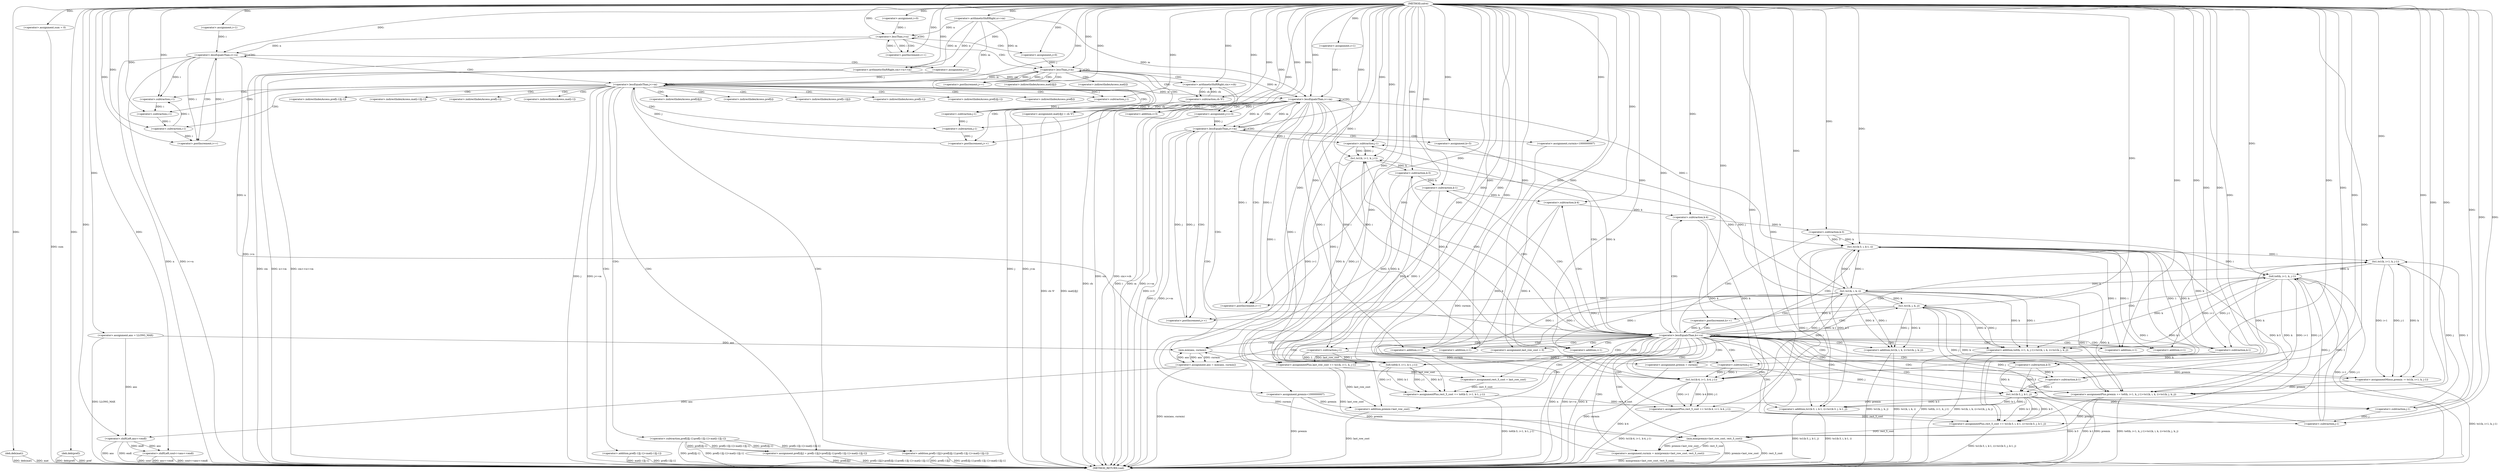 digraph "solve" {  
"1001054" [label = "(METHOD,solve)" ]
"1001341" [label = "(METHOD_RETURN,void)" ]
"1001058" [label = "(<operator>.arithmeticShiftRight,cin>>n>>m)" ]
"1001099" [label = "(deb,deb(mat))" ]
"1001102" [label = "(<operator>.assignment,sum = 0)" ]
"1001169" [label = "(<operator>.assignment,ans = LLONG_MAX)" ]
"1001172" [label = "(deb,deb(pref))" ]
"1001336" [label = "(<operator>.shiftLeft,cout<<ans<<endl)" ]
"1001066" [label = "(<operator>.assignment,i=0)" ]
"1001069" [label = "(<operator>.lessThan,i<n)" ]
"1001072" [label = "(<operator>.postIncrement,i++)" ]
"1001107" [label = "(<operator>.assignment,i=1)" ]
"1001110" [label = "(<operator>.lessEqualsThan,i<=n)" ]
"1001113" [label = "(<operator>.postIncrement,i++)" ]
"1001176" [label = "(<operator>.assignment,i=1)" ]
"1001179" [label = "(<operator>.lessEqualsThan,i<=m)" ]
"1001182" [label = "(<operator>.postIncrement,i++)" ]
"1001060" [label = "(<operator>.arithmeticShiftRight,n>>m)" ]
"1001338" [label = "(<operator>.shiftLeft,ans<<endl)" ]
"1001077" [label = "(<operator>.assignment,j=0)" ]
"1001080" [label = "(<operator>.lessThan,j<m)" ]
"1001083" [label = "(<operator>.postIncrement,j++)" ]
"1001118" [label = "(<operator>.assignment,j=1)" ]
"1001121" [label = "(<operator>.lessEqualsThan,j<=m)" ]
"1001124" [label = "(<operator>.postIncrement,j++)" ]
"1001187" [label = "(<operator>.assignment,j=i+3)" ]
"1001192" [label = "(<operator>.lessEqualsThan,j<=m)" ]
"1001195" [label = "(<operator>.postIncrement,j++)" ]
"1001087" [label = "(<operator>.arithmeticShiftRight,cin>>ch)" ]
"1001090" [label = "(<operator>.assignment,mat[i][j] = ch-'0')" ]
"1001127" [label = "(<operator>.assignment,pref[i][j] = pref[i-1][j]+pref[i][j-1]-pref[i-1][j-1]+mat[i-1][j-1])" ]
"1001199" [label = "(<operator>.assignment,premin=1000000007)" ]
"1001203" [label = "(<operator>.assignment,curmin=1000000007)" ]
"1001189" [label = "(<operator>.addition,i+3)" ]
"1001208" [label = "(<operator>.assignment,k=5)" ]
"1001211" [label = "(<operator>.lessEqualsThan,k<=n)" ]
"1001214" [label = "(<operator>.postIncrement,k++)" ]
"1001096" [label = "(<operator>.subtraction,ch-'0')" ]
"1001133" [label = "(<operator>.addition,pref[i-1][j]+pref[i][j-1]-pref[i-1][j-1]+mat[i-1][j-1])" ]
"1001218" [label = "(<operator>.assignment,last_row_cost = 0)" ]
"1001221" [label = "(<operator>.assignmentPlus,last_row_cost += to1(k, i+1, k, j-1))" ]
"1001233" [label = "(<operator>.assignment,rect_5_cost = last_row_cost)" ]
"1001236" [label = "(<operator>.assignmentPlus,rect_5_cost += to0(k-3, i+1, k-1, j-1))" ]
"1001251" [label = "(<operator>.assignmentPlus,rect_5_cost += to1(k-4, i+1, k-4, j-1))" ]
"1001266" [label = "(<operator>.assignmentPlus,rect_5_cost += to1(k-3, i, k-1, i)+to1(k-3, j, k-1, j))" ]
"1001287" [label = "(<operator>.assignment,curmin = min(premin+last_row_cost, rect_5_cost))" ]
"1001294" [label = "(<operator>.assignment,ans = min(ans, curmin))" ]
"1001299" [label = "(<operator>.assignment,premin = curmin)" ]
"1001302" [label = "(<operator>.assignmentMinus,premin -= to1(k, i+1, k, j-1))" ]
"1001313" [label = "(<operator>.assignmentPlus,premin += to0(k, i+1, k, j-1)+to1(k, i, k, i)+to1(k, j, k, j))" ]
"1001141" [label = "(<operator>.subtraction,pref[i][j-1]-pref[i-1][j-1]+mat[i-1][j-1])" ]
"1001149" [label = "(<operator>.addition,pref[i-1][j-1]+mat[i-1][j-1])" ]
"1001223" [label = "(to1,to1(k, i+1, k, j-1))" ]
"1001238" [label = "(to0,to0(k-3, i+1, k-1, j-1))" ]
"1001253" [label = "(to1,to1(k-4, i+1, k-4, j-1))" ]
"1001268" [label = "(<operator>.addition,to1(k-3, i, k-1, i)+to1(k-3, j, k-1, j))" ]
"1001289" [label = "(min,min(premin+last_row_cost, rect_5_cost))" ]
"1001296" [label = "(min,min(ans, curmin))" ]
"1001304" [label = "(to1,to1(k, i+1, k, j-1))" ]
"1001315" [label = "(<operator>.addition,to0(k, i+1, k, j-1)+to1(k, i, k, i)+to1(k, j, k, j))" ]
"1001137" [label = "(<operator>.subtraction,i-1)" ]
"1001146" [label = "(<operator>.subtraction,j-1)" ]
"1001225" [label = "(<operator>.addition,i+1)" ]
"1001229" [label = "(<operator>.subtraction,j-1)" ]
"1001239" [label = "(<operator>.subtraction,k-3)" ]
"1001242" [label = "(<operator>.addition,i+1)" ]
"1001245" [label = "(<operator>.subtraction,k-1)" ]
"1001248" [label = "(<operator>.subtraction,j-1)" ]
"1001254" [label = "(<operator>.subtraction,k-4)" ]
"1001257" [label = "(<operator>.addition,i+1)" ]
"1001260" [label = "(<operator>.subtraction,k-4)" ]
"1001263" [label = "(<operator>.subtraction,j-1)" ]
"1001269" [label = "(to1,to1(k-3, i, k-1, i))" ]
"1001278" [label = "(to1,to1(k-3, j, k-1, j))" ]
"1001290" [label = "(<operator>.addition,premin+last_row_cost)" ]
"1001306" [label = "(<operator>.addition,i+1)" ]
"1001310" [label = "(<operator>.subtraction,j-1)" ]
"1001316" [label = "(to0,to0(k, i+1, k, j-1))" ]
"1001325" [label = "(<operator>.addition,to1(k, i, k, i)+to1(k, j, k, j))" ]
"1001156" [label = "(<operator>.subtraction,j-1)" ]
"1001165" [label = "(<operator>.subtraction,j-1)" ]
"1001270" [label = "(<operator>.subtraction,k-3)" ]
"1001274" [label = "(<operator>.subtraction,k-1)" ]
"1001279" [label = "(<operator>.subtraction,k-3)" ]
"1001283" [label = "(<operator>.subtraction,k-1)" ]
"1001318" [label = "(<operator>.addition,i+1)" ]
"1001322" [label = "(<operator>.subtraction,j-1)" ]
"1001326" [label = "(to1,to1(k, i, k, i))" ]
"1001331" [label = "(to1,to1(k, j, k, j))" ]
"1001153" [label = "(<operator>.subtraction,i-1)" ]
"1001162" [label = "(<operator>.subtraction,i-1)" ]
"1001091" [label = "(<operator>.indirectIndexAccess,mat[i][j])" ]
"1001128" [label = "(<operator>.indirectIndexAccess,pref[i][j])" ]
"1001092" [label = "(<operator>.indirectIndexAccess,mat[i])" ]
"1001129" [label = "(<operator>.indirectIndexAccess,pref[i])" ]
"1001134" [label = "(<operator>.indirectIndexAccess,pref[i-1][j])" ]
"1001135" [label = "(<operator>.indirectIndexAccess,pref[i-1])" ]
"1001142" [label = "(<operator>.indirectIndexAccess,pref[i][j-1])" ]
"1001143" [label = "(<operator>.indirectIndexAccess,pref[i])" ]
"1001150" [label = "(<operator>.indirectIndexAccess,pref[i-1][j-1])" ]
"1001159" [label = "(<operator>.indirectIndexAccess,mat[i-1][j-1])" ]
"1001151" [label = "(<operator>.indirectIndexAccess,pref[i-1])" ]
"1001160" [label = "(<operator>.indirectIndexAccess,mat[i-1])" ]
  "1001058" -> "1001341"  [ label = "DDG: cin"] 
  "1001058" -> "1001341"  [ label = "DDG: n>>m"] 
  "1001058" -> "1001341"  [ label = "DDG: cin>>n>>m"] 
  "1001069" -> "1001341"  [ label = "DDG: i<n"] 
  "1001099" -> "1001341"  [ label = "DDG: mat"] 
  "1001099" -> "1001341"  [ label = "DDG: deb(mat)"] 
  "1001102" -> "1001341"  [ label = "DDG: sum"] 
  "1001110" -> "1001341"  [ label = "DDG: n"] 
  "1001110" -> "1001341"  [ label = "DDG: i<=n"] 
  "1001172" -> "1001341"  [ label = "DDG: pref"] 
  "1001172" -> "1001341"  [ label = "DDG: deb(pref)"] 
  "1001179" -> "1001341"  [ label = "DDG: i"] 
  "1001179" -> "1001341"  [ label = "DDG: m"] 
  "1001179" -> "1001341"  [ label = "DDG: i<=m"] 
  "1001338" -> "1001341"  [ label = "DDG: ans"] 
  "1001336" -> "1001341"  [ label = "DDG: ans<<endl"] 
  "1001336" -> "1001341"  [ label = "DDG: cout<<ans<<endl"] 
  "1001187" -> "1001341"  [ label = "DDG: i+3"] 
  "1001192" -> "1001341"  [ label = "DDG: j"] 
  "1001192" -> "1001341"  [ label = "DDG: j<=m"] 
  "1001199" -> "1001341"  [ label = "DDG: premin"] 
  "1001203" -> "1001341"  [ label = "DDG: curmin"] 
  "1001211" -> "1001341"  [ label = "DDG: k"] 
  "1001211" -> "1001341"  [ label = "DDG: n"] 
  "1001211" -> "1001341"  [ label = "DDG: k<=n"] 
  "1001236" -> "1001341"  [ label = "DDG: to0(k-3, i+1, k-1, j-1)"] 
  "1001253" -> "1001341"  [ label = "DDG: k-4"] 
  "1001251" -> "1001341"  [ label = "DDG: to1(k-4, i+1, k-4, j-1)"] 
  "1001268" -> "1001341"  [ label = "DDG: to1(k-3, i, k-1, i)"] 
  "1001278" -> "1001341"  [ label = "DDG: k-3"] 
  "1001278" -> "1001341"  [ label = "DDG: k-1"] 
  "1001268" -> "1001341"  [ label = "DDG: to1(k-3, j, k-1, j)"] 
  "1001266" -> "1001341"  [ label = "DDG: to1(k-3, i, k-1, i)+to1(k-3, j, k-1, j)"] 
  "1001290" -> "1001341"  [ label = "DDG: last_row_cost"] 
  "1001289" -> "1001341"  [ label = "DDG: premin+last_row_cost"] 
  "1001289" -> "1001341"  [ label = "DDG: rect_5_cost"] 
  "1001287" -> "1001341"  [ label = "DDG: min(premin+last_row_cost, rect_5_cost)"] 
  "1001294" -> "1001341"  [ label = "DDG: min(ans, curmin)"] 
  "1001299" -> "1001341"  [ label = "DDG: curmin"] 
  "1001302" -> "1001341"  [ label = "DDG: to1(k, i+1, k, j-1)"] 
  "1001313" -> "1001341"  [ label = "DDG: premin"] 
  "1001316" -> "1001341"  [ label = "DDG: i+1"] 
  "1001316" -> "1001341"  [ label = "DDG: j-1"] 
  "1001315" -> "1001341"  [ label = "DDG: to0(k, i+1, k, j-1)"] 
  "1001325" -> "1001341"  [ label = "DDG: to1(k, i, k, i)"] 
  "1001325" -> "1001341"  [ label = "DDG: to1(k, j, k, j)"] 
  "1001315" -> "1001341"  [ label = "DDG: to1(k, i, k, i)+to1(k, j, k, j)"] 
  "1001313" -> "1001341"  [ label = "DDG: to0(k, i+1, k, j-1)+to1(k, i, k, i)+to1(k, j, k, j)"] 
  "1001121" -> "1001341"  [ label = "DDG: j"] 
  "1001121" -> "1001341"  [ label = "DDG: j<=m"] 
  "1001127" -> "1001341"  [ label = "DDG: pref[i][j]"] 
  "1001133" -> "1001341"  [ label = "DDG: pref[i-1][j]"] 
  "1001141" -> "1001341"  [ label = "DDG: pref[i][j-1]"] 
  "1001149" -> "1001341"  [ label = "DDG: pref[i-1][j-1]"] 
  "1001149" -> "1001341"  [ label = "DDG: mat[i-1][j-1]"] 
  "1001141" -> "1001341"  [ label = "DDG: pref[i-1][j-1]+mat[i-1][j-1]"] 
  "1001133" -> "1001341"  [ label = "DDG: pref[i][j-1]-pref[i-1][j-1]+mat[i-1][j-1]"] 
  "1001127" -> "1001341"  [ label = "DDG: pref[i-1][j]+pref[i][j-1]-pref[i-1][j-1]+mat[i-1][j-1]"] 
  "1001080" -> "1001341"  [ label = "DDG: j"] 
  "1001080" -> "1001341"  [ label = "DDG: j<m"] 
  "1001087" -> "1001341"  [ label = "DDG: cin"] 
  "1001087" -> "1001341"  [ label = "DDG: cin>>ch"] 
  "1001090" -> "1001341"  [ label = "DDG: mat[i][j]"] 
  "1001096" -> "1001341"  [ label = "DDG: ch"] 
  "1001090" -> "1001341"  [ label = "DDG: ch-'0'"] 
  "1001169" -> "1001341"  [ label = "DDG: LLONG_MAX"] 
  "1001336" -> "1001341"  [ label = "DDG: cout"] 
  "1001338" -> "1001341"  [ label = "DDG: endl"] 
  "1001054" -> "1001102"  [ label = "DDG: "] 
  "1001054" -> "1001169"  [ label = "DDG: "] 
  "1001054" -> "1001058"  [ label = "DDG: "] 
  "1001060" -> "1001058"  [ label = "DDG: n"] 
  "1001060" -> "1001058"  [ label = "DDG: m"] 
  "1001054" -> "1001066"  [ label = "DDG: "] 
  "1001054" -> "1001099"  [ label = "DDG: "] 
  "1001054" -> "1001107"  [ label = "DDG: "] 
  "1001054" -> "1001172"  [ label = "DDG: "] 
  "1001054" -> "1001176"  [ label = "DDG: "] 
  "1001054" -> "1001336"  [ label = "DDG: "] 
  "1001338" -> "1001336"  [ label = "DDG: ans"] 
  "1001338" -> "1001336"  [ label = "DDG: endl"] 
  "1001054" -> "1001060"  [ label = "DDG: "] 
  "1001066" -> "1001069"  [ label = "DDG: i"] 
  "1001072" -> "1001069"  [ label = "DDG: i"] 
  "1001054" -> "1001069"  [ label = "DDG: "] 
  "1001060" -> "1001069"  [ label = "DDG: n"] 
  "1001069" -> "1001072"  [ label = "DDG: i"] 
  "1001054" -> "1001072"  [ label = "DDG: "] 
  "1001107" -> "1001110"  [ label = "DDG: i"] 
  "1001113" -> "1001110"  [ label = "DDG: i"] 
  "1001054" -> "1001110"  [ label = "DDG: "] 
  "1001069" -> "1001110"  [ label = "DDG: n"] 
  "1001110" -> "1001113"  [ label = "DDG: i"] 
  "1001162" -> "1001113"  [ label = "DDG: i"] 
  "1001054" -> "1001113"  [ label = "DDG: "] 
  "1001176" -> "1001179"  [ label = "DDG: i"] 
  "1001182" -> "1001179"  [ label = "DDG: i"] 
  "1001054" -> "1001179"  [ label = "DDG: "] 
  "1001060" -> "1001179"  [ label = "DDG: m"] 
  "1001192" -> "1001179"  [ label = "DDG: m"] 
  "1001121" -> "1001179"  [ label = "DDG: m"] 
  "1001080" -> "1001179"  [ label = "DDG: m"] 
  "1001326" -> "1001182"  [ label = "DDG: i"] 
  "1001054" -> "1001182"  [ label = "DDG: "] 
  "1001179" -> "1001182"  [ label = "DDG: i"] 
  "1001169" -> "1001338"  [ label = "DDG: ans"] 
  "1001294" -> "1001338"  [ label = "DDG: ans"] 
  "1001054" -> "1001338"  [ label = "DDG: "] 
  "1001054" -> "1001077"  [ label = "DDG: "] 
  "1001054" -> "1001118"  [ label = "DDG: "] 
  "1001054" -> "1001187"  [ label = "DDG: "] 
  "1001179" -> "1001187"  [ label = "DDG: i"] 
  "1001077" -> "1001080"  [ label = "DDG: j"] 
  "1001083" -> "1001080"  [ label = "DDG: j"] 
  "1001054" -> "1001080"  [ label = "DDG: "] 
  "1001060" -> "1001080"  [ label = "DDG: m"] 
  "1001080" -> "1001083"  [ label = "DDG: j"] 
  "1001054" -> "1001083"  [ label = "DDG: "] 
  "1001096" -> "1001090"  [ label = "DDG: ch"] 
  "1001096" -> "1001090"  [ label = "DDG: '0'"] 
  "1001118" -> "1001121"  [ label = "DDG: j"] 
  "1001124" -> "1001121"  [ label = "DDG: j"] 
  "1001054" -> "1001121"  [ label = "DDG: "] 
  "1001060" -> "1001121"  [ label = "DDG: m"] 
  "1001080" -> "1001121"  [ label = "DDG: m"] 
  "1001165" -> "1001124"  [ label = "DDG: j"] 
  "1001054" -> "1001124"  [ label = "DDG: "] 
  "1001141" -> "1001127"  [ label = "DDG: pref[i-1][j-1]+mat[i-1][j-1]"] 
  "1001141" -> "1001127"  [ label = "DDG: pref[i][j-1]"] 
  "1001187" -> "1001192"  [ label = "DDG: j"] 
  "1001195" -> "1001192"  [ label = "DDG: j"] 
  "1001054" -> "1001192"  [ label = "DDG: "] 
  "1001179" -> "1001192"  [ label = "DDG: m"] 
  "1001192" -> "1001195"  [ label = "DDG: j"] 
  "1001331" -> "1001195"  [ label = "DDG: j"] 
  "1001054" -> "1001195"  [ label = "DDG: "] 
  "1001054" -> "1001199"  [ label = "DDG: "] 
  "1001054" -> "1001203"  [ label = "DDG: "] 
  "1001058" -> "1001087"  [ label = "DDG: cin"] 
  "1001054" -> "1001087"  [ label = "DDG: "] 
  "1001096" -> "1001087"  [ label = "DDG: ch"] 
  "1001179" -> "1001189"  [ label = "DDG: i"] 
  "1001054" -> "1001189"  [ label = "DDG: "] 
  "1001054" -> "1001208"  [ label = "DDG: "] 
  "1001087" -> "1001096"  [ label = "DDG: ch"] 
  "1001054" -> "1001096"  [ label = "DDG: "] 
  "1001141" -> "1001133"  [ label = "DDG: pref[i-1][j-1]+mat[i-1][j-1]"] 
  "1001141" -> "1001133"  [ label = "DDG: pref[i][j-1]"] 
  "1001208" -> "1001211"  [ label = "DDG: k"] 
  "1001214" -> "1001211"  [ label = "DDG: k"] 
  "1001054" -> "1001211"  [ label = "DDG: "] 
  "1001110" -> "1001211"  [ label = "DDG: n"] 
  "1001331" -> "1001214"  [ label = "DDG: k"] 
  "1001054" -> "1001214"  [ label = "DDG: "] 
  "1001054" -> "1001218"  [ label = "DDG: "] 
  "1001223" -> "1001221"  [ label = "DDG: k"] 
  "1001223" -> "1001221"  [ label = "DDG: j-1"] 
  "1001223" -> "1001221"  [ label = "DDG: i+1"] 
  "1001221" -> "1001233"  [ label = "DDG: last_row_cost"] 
  "1001054" -> "1001233"  [ label = "DDG: "] 
  "1001238" -> "1001236"  [ label = "DDG: i+1"] 
  "1001238" -> "1001236"  [ label = "DDG: k-1"] 
  "1001238" -> "1001236"  [ label = "DDG: j-1"] 
  "1001238" -> "1001236"  [ label = "DDG: k-3"] 
  "1001253" -> "1001251"  [ label = "DDG: i+1"] 
  "1001253" -> "1001251"  [ label = "DDG: k-4"] 
  "1001253" -> "1001251"  [ label = "DDG: j-1"] 
  "1001269" -> "1001266"  [ label = "DDG: i"] 
  "1001269" -> "1001266"  [ label = "DDG: k-1"] 
  "1001269" -> "1001266"  [ label = "DDG: k-3"] 
  "1001278" -> "1001266"  [ label = "DDG: k-1"] 
  "1001278" -> "1001266"  [ label = "DDG: j"] 
  "1001278" -> "1001266"  [ label = "DDG: k-3"] 
  "1001289" -> "1001287"  [ label = "DDG: premin+last_row_cost"] 
  "1001289" -> "1001287"  [ label = "DDG: rect_5_cost"] 
  "1001296" -> "1001294"  [ label = "DDG: curmin"] 
  "1001296" -> "1001294"  [ label = "DDG: ans"] 
  "1001296" -> "1001299"  [ label = "DDG: curmin"] 
  "1001054" -> "1001299"  [ label = "DDG: "] 
  "1001304" -> "1001302"  [ label = "DDG: j-1"] 
  "1001304" -> "1001302"  [ label = "DDG: k"] 
  "1001304" -> "1001302"  [ label = "DDG: i+1"] 
  "1001316" -> "1001313"  [ label = "DDG: j-1"] 
  "1001316" -> "1001313"  [ label = "DDG: k"] 
  "1001316" -> "1001313"  [ label = "DDG: i+1"] 
  "1001331" -> "1001313"  [ label = "DDG: k"] 
  "1001331" -> "1001313"  [ label = "DDG: j"] 
  "1001326" -> "1001313"  [ label = "DDG: i"] 
  "1001326" -> "1001313"  [ label = "DDG: k"] 
  "1001218" -> "1001221"  [ label = "DDG: last_row_cost"] 
  "1001054" -> "1001221"  [ label = "DDG: "] 
  "1001233" -> "1001236"  [ label = "DDG: rect_5_cost"] 
  "1001054" -> "1001236"  [ label = "DDG: "] 
  "1001236" -> "1001251"  [ label = "DDG: rect_5_cost"] 
  "1001054" -> "1001251"  [ label = "DDG: "] 
  "1001251" -> "1001266"  [ label = "DDG: rect_5_cost"] 
  "1001054" -> "1001266"  [ label = "DDG: "] 
  "1001054" -> "1001287"  [ label = "DDG: "] 
  "1001054" -> "1001294"  [ label = "DDG: "] 
  "1001299" -> "1001302"  [ label = "DDG: premin"] 
  "1001054" -> "1001302"  [ label = "DDG: "] 
  "1001302" -> "1001313"  [ label = "DDG: premin"] 
  "1001054" -> "1001313"  [ label = "DDG: "] 
  "1001211" -> "1001223"  [ label = "DDG: k"] 
  "1001054" -> "1001223"  [ label = "DDG: "] 
  "1001229" -> "1001223"  [ label = "DDG: 1"] 
  "1001229" -> "1001223"  [ label = "DDG: j"] 
  "1001326" -> "1001223"  [ label = "DDG: i"] 
  "1001179" -> "1001223"  [ label = "DDG: i"] 
  "1001239" -> "1001238"  [ label = "DDG: 3"] 
  "1001239" -> "1001238"  [ label = "DDG: k"] 
  "1001245" -> "1001238"  [ label = "DDG: k"] 
  "1001245" -> "1001238"  [ label = "DDG: 1"] 
  "1001248" -> "1001238"  [ label = "DDG: 1"] 
  "1001248" -> "1001238"  [ label = "DDG: j"] 
  "1001054" -> "1001238"  [ label = "DDG: "] 
  "1001326" -> "1001238"  [ label = "DDG: i"] 
  "1001179" -> "1001238"  [ label = "DDG: i"] 
  "1001254" -> "1001253"  [ label = "DDG: 4"] 
  "1001254" -> "1001253"  [ label = "DDG: k"] 
  "1001260" -> "1001253"  [ label = "DDG: 4"] 
  "1001260" -> "1001253"  [ label = "DDG: k"] 
  "1001054" -> "1001253"  [ label = "DDG: "] 
  "1001326" -> "1001253"  [ label = "DDG: i"] 
  "1001179" -> "1001253"  [ label = "DDG: i"] 
  "1001263" -> "1001253"  [ label = "DDG: j"] 
  "1001263" -> "1001253"  [ label = "DDG: 1"] 
  "1001269" -> "1001268"  [ label = "DDG: i"] 
  "1001269" -> "1001268"  [ label = "DDG: k-1"] 
  "1001269" -> "1001268"  [ label = "DDG: k-3"] 
  "1001278" -> "1001268"  [ label = "DDG: k-1"] 
  "1001278" -> "1001268"  [ label = "DDG: j"] 
  "1001278" -> "1001268"  [ label = "DDG: k-3"] 
  "1001054" -> "1001289"  [ label = "DDG: "] 
  "1001221" -> "1001289"  [ label = "DDG: last_row_cost"] 
  "1001199" -> "1001289"  [ label = "DDG: premin"] 
  "1001313" -> "1001289"  [ label = "DDG: premin"] 
  "1001266" -> "1001289"  [ label = "DDG: rect_5_cost"] 
  "1001169" -> "1001296"  [ label = "DDG: ans"] 
  "1001294" -> "1001296"  [ label = "DDG: ans"] 
  "1001054" -> "1001296"  [ label = "DDG: "] 
  "1001287" -> "1001296"  [ label = "DDG: curmin"] 
  "1001283" -> "1001304"  [ label = "DDG: k"] 
  "1001054" -> "1001304"  [ label = "DDG: "] 
  "1001310" -> "1001304"  [ label = "DDG: 1"] 
  "1001310" -> "1001304"  [ label = "DDG: j"] 
  "1001269" -> "1001304"  [ label = "DDG: i"] 
  "1001316" -> "1001315"  [ label = "DDG: j-1"] 
  "1001316" -> "1001315"  [ label = "DDG: k"] 
  "1001316" -> "1001315"  [ label = "DDG: i+1"] 
  "1001331" -> "1001315"  [ label = "DDG: k"] 
  "1001331" -> "1001315"  [ label = "DDG: j"] 
  "1001326" -> "1001315"  [ label = "DDG: i"] 
  "1001326" -> "1001315"  [ label = "DDG: k"] 
  "1001110" -> "1001137"  [ label = "DDG: i"] 
  "1001162" -> "1001137"  [ label = "DDG: i"] 
  "1001054" -> "1001137"  [ label = "DDG: "] 
  "1001121" -> "1001146"  [ label = "DDG: j"] 
  "1001054" -> "1001146"  [ label = "DDG: "] 
  "1001326" -> "1001225"  [ label = "DDG: i"] 
  "1001054" -> "1001225"  [ label = "DDG: "] 
  "1001179" -> "1001225"  [ label = "DDG: i"] 
  "1001192" -> "1001229"  [ label = "DDG: j"] 
  "1001331" -> "1001229"  [ label = "DDG: j"] 
  "1001054" -> "1001229"  [ label = "DDG: "] 
  "1001223" -> "1001239"  [ label = "DDG: k"] 
  "1001054" -> "1001239"  [ label = "DDG: "] 
  "1001054" -> "1001242"  [ label = "DDG: "] 
  "1001326" -> "1001242"  [ label = "DDG: i"] 
  "1001179" -> "1001242"  [ label = "DDG: i"] 
  "1001239" -> "1001245"  [ label = "DDG: k"] 
  "1001054" -> "1001245"  [ label = "DDG: "] 
  "1001229" -> "1001248"  [ label = "DDG: j"] 
  "1001054" -> "1001248"  [ label = "DDG: "] 
  "1001245" -> "1001254"  [ label = "DDG: k"] 
  "1001054" -> "1001254"  [ label = "DDG: "] 
  "1001054" -> "1001257"  [ label = "DDG: "] 
  "1001326" -> "1001257"  [ label = "DDG: i"] 
  "1001179" -> "1001257"  [ label = "DDG: i"] 
  "1001254" -> "1001260"  [ label = "DDG: k"] 
  "1001054" -> "1001260"  [ label = "DDG: "] 
  "1001248" -> "1001263"  [ label = "DDG: j"] 
  "1001054" -> "1001263"  [ label = "DDG: "] 
  "1001270" -> "1001269"  [ label = "DDG: k"] 
  "1001270" -> "1001269"  [ label = "DDG: 3"] 
  "1001054" -> "1001269"  [ label = "DDG: "] 
  "1001326" -> "1001269"  [ label = "DDG: i"] 
  "1001179" -> "1001269"  [ label = "DDG: i"] 
  "1001274" -> "1001269"  [ label = "DDG: 1"] 
  "1001274" -> "1001269"  [ label = "DDG: k"] 
  "1001279" -> "1001278"  [ label = "DDG: k"] 
  "1001279" -> "1001278"  [ label = "DDG: 3"] 
  "1001283" -> "1001278"  [ label = "DDG: 1"] 
  "1001283" -> "1001278"  [ label = "DDG: k"] 
  "1001263" -> "1001278"  [ label = "DDG: j"] 
  "1001054" -> "1001278"  [ label = "DDG: "] 
  "1001199" -> "1001290"  [ label = "DDG: premin"] 
  "1001313" -> "1001290"  [ label = "DDG: premin"] 
  "1001054" -> "1001290"  [ label = "DDG: "] 
  "1001221" -> "1001290"  [ label = "DDG: last_row_cost"] 
  "1001269" -> "1001306"  [ label = "DDG: i"] 
  "1001054" -> "1001306"  [ label = "DDG: "] 
  "1001278" -> "1001310"  [ label = "DDG: j"] 
  "1001054" -> "1001310"  [ label = "DDG: "] 
  "1001304" -> "1001316"  [ label = "DDG: k"] 
  "1001054" -> "1001316"  [ label = "DDG: "] 
  "1001322" -> "1001316"  [ label = "DDG: j"] 
  "1001322" -> "1001316"  [ label = "DDG: 1"] 
  "1001269" -> "1001316"  [ label = "DDG: i"] 
  "1001326" -> "1001325"  [ label = "DDG: i"] 
  "1001326" -> "1001325"  [ label = "DDG: k"] 
  "1001331" -> "1001325"  [ label = "DDG: k"] 
  "1001331" -> "1001325"  [ label = "DDG: j"] 
  "1001146" -> "1001156"  [ label = "DDG: j"] 
  "1001054" -> "1001156"  [ label = "DDG: "] 
  "1001156" -> "1001165"  [ label = "DDG: j"] 
  "1001054" -> "1001165"  [ label = "DDG: "] 
  "1001260" -> "1001270"  [ label = "DDG: k"] 
  "1001054" -> "1001270"  [ label = "DDG: "] 
  "1001270" -> "1001274"  [ label = "DDG: k"] 
  "1001054" -> "1001274"  [ label = "DDG: "] 
  "1001274" -> "1001279"  [ label = "DDG: k"] 
  "1001054" -> "1001279"  [ label = "DDG: "] 
  "1001279" -> "1001283"  [ label = "DDG: k"] 
  "1001054" -> "1001283"  [ label = "DDG: "] 
  "1001054" -> "1001318"  [ label = "DDG: "] 
  "1001269" -> "1001318"  [ label = "DDG: i"] 
  "1001310" -> "1001322"  [ label = "DDG: j"] 
  "1001054" -> "1001322"  [ label = "DDG: "] 
  "1001316" -> "1001326"  [ label = "DDG: k"] 
  "1001054" -> "1001326"  [ label = "DDG: "] 
  "1001269" -> "1001326"  [ label = "DDG: i"] 
  "1001326" -> "1001331"  [ label = "DDG: k"] 
  "1001054" -> "1001331"  [ label = "DDG: "] 
  "1001322" -> "1001331"  [ label = "DDG: j"] 
  "1001137" -> "1001153"  [ label = "DDG: i"] 
  "1001054" -> "1001153"  [ label = "DDG: "] 
  "1001153" -> "1001162"  [ label = "DDG: i"] 
  "1001054" -> "1001162"  [ label = "DDG: "] 
  "1001069" -> "1001080"  [ label = "CDG: "] 
  "1001069" -> "1001069"  [ label = "CDG: "] 
  "1001069" -> "1001077"  [ label = "CDG: "] 
  "1001069" -> "1001072"  [ label = "CDG: "] 
  "1001110" -> "1001121"  [ label = "CDG: "] 
  "1001110" -> "1001113"  [ label = "CDG: "] 
  "1001110" -> "1001110"  [ label = "CDG: "] 
  "1001110" -> "1001118"  [ label = "CDG: "] 
  "1001179" -> "1001189"  [ label = "CDG: "] 
  "1001179" -> "1001182"  [ label = "CDG: "] 
  "1001179" -> "1001192"  [ label = "CDG: "] 
  "1001179" -> "1001187"  [ label = "CDG: "] 
  "1001179" -> "1001179"  [ label = "CDG: "] 
  "1001080" -> "1001080"  [ label = "CDG: "] 
  "1001080" -> "1001096"  [ label = "CDG: "] 
  "1001080" -> "1001092"  [ label = "CDG: "] 
  "1001080" -> "1001083"  [ label = "CDG: "] 
  "1001080" -> "1001087"  [ label = "CDG: "] 
  "1001080" -> "1001090"  [ label = "CDG: "] 
  "1001080" -> "1001091"  [ label = "CDG: "] 
  "1001121" -> "1001121"  [ label = "CDG: "] 
  "1001121" -> "1001141"  [ label = "CDG: "] 
  "1001121" -> "1001137"  [ label = "CDG: "] 
  "1001121" -> "1001135"  [ label = "CDG: "] 
  "1001121" -> "1001156"  [ label = "CDG: "] 
  "1001121" -> "1001134"  [ label = "CDG: "] 
  "1001121" -> "1001143"  [ label = "CDG: "] 
  "1001121" -> "1001160"  [ label = "CDG: "] 
  "1001121" -> "1001128"  [ label = "CDG: "] 
  "1001121" -> "1001151"  [ label = "CDG: "] 
  "1001121" -> "1001150"  [ label = "CDG: "] 
  "1001121" -> "1001133"  [ label = "CDG: "] 
  "1001121" -> "1001129"  [ label = "CDG: "] 
  "1001121" -> "1001159"  [ label = "CDG: "] 
  "1001121" -> "1001124"  [ label = "CDG: "] 
  "1001121" -> "1001165"  [ label = "CDG: "] 
  "1001121" -> "1001153"  [ label = "CDG: "] 
  "1001121" -> "1001149"  [ label = "CDG: "] 
  "1001121" -> "1001162"  [ label = "CDG: "] 
  "1001121" -> "1001146"  [ label = "CDG: "] 
  "1001121" -> "1001127"  [ label = "CDG: "] 
  "1001121" -> "1001142"  [ label = "CDG: "] 
  "1001192" -> "1001195"  [ label = "CDG: "] 
  "1001192" -> "1001211"  [ label = "CDG: "] 
  "1001192" -> "1001192"  [ label = "CDG: "] 
  "1001192" -> "1001199"  [ label = "CDG: "] 
  "1001192" -> "1001208"  [ label = "CDG: "] 
  "1001192" -> "1001203"  [ label = "CDG: "] 
  "1001211" -> "1001236"  [ label = "CDG: "] 
  "1001211" -> "1001268"  [ label = "CDG: "] 
  "1001211" -> "1001221"  [ label = "CDG: "] 
  "1001211" -> "1001315"  [ label = "CDG: "] 
  "1001211" -> "1001318"  [ label = "CDG: "] 
  "1001211" -> "1001229"  [ label = "CDG: "] 
  "1001211" -> "1001322"  [ label = "CDG: "] 
  "1001211" -> "1001302"  [ label = "CDG: "] 
  "1001211" -> "1001270"  [ label = "CDG: "] 
  "1001211" -> "1001289"  [ label = "CDG: "] 
  "1001211" -> "1001325"  [ label = "CDG: "] 
  "1001211" -> "1001263"  [ label = "CDG: "] 
  "1001211" -> "1001257"  [ label = "CDG: "] 
  "1001211" -> "1001331"  [ label = "CDG: "] 
  "1001211" -> "1001239"  [ label = "CDG: "] 
  "1001211" -> "1001225"  [ label = "CDG: "] 
  "1001211" -> "1001316"  [ label = "CDG: "] 
  "1001211" -> "1001290"  [ label = "CDG: "] 
  "1001211" -> "1001294"  [ label = "CDG: "] 
  "1001211" -> "1001248"  [ label = "CDG: "] 
  "1001211" -> "1001296"  [ label = "CDG: "] 
  "1001211" -> "1001211"  [ label = "CDG: "] 
  "1001211" -> "1001238"  [ label = "CDG: "] 
  "1001211" -> "1001233"  [ label = "CDG: "] 
  "1001211" -> "1001253"  [ label = "CDG: "] 
  "1001211" -> "1001269"  [ label = "CDG: "] 
  "1001211" -> "1001313"  [ label = "CDG: "] 
  "1001211" -> "1001218"  [ label = "CDG: "] 
  "1001211" -> "1001326"  [ label = "CDG: "] 
  "1001211" -> "1001279"  [ label = "CDG: "] 
  "1001211" -> "1001278"  [ label = "CDG: "] 
  "1001211" -> "1001254"  [ label = "CDG: "] 
  "1001211" -> "1001304"  [ label = "CDG: "] 
  "1001211" -> "1001283"  [ label = "CDG: "] 
  "1001211" -> "1001299"  [ label = "CDG: "] 
  "1001211" -> "1001287"  [ label = "CDG: "] 
  "1001211" -> "1001214"  [ label = "CDG: "] 
  "1001211" -> "1001245"  [ label = "CDG: "] 
  "1001211" -> "1001260"  [ label = "CDG: "] 
  "1001211" -> "1001266"  [ label = "CDG: "] 
  "1001211" -> "1001274"  [ label = "CDG: "] 
  "1001211" -> "1001242"  [ label = "CDG: "] 
  "1001211" -> "1001223"  [ label = "CDG: "] 
  "1001211" -> "1001251"  [ label = "CDG: "] 
  "1001211" -> "1001310"  [ label = "CDG: "] 
  "1001211" -> "1001306"  [ label = "CDG: "] 
}
